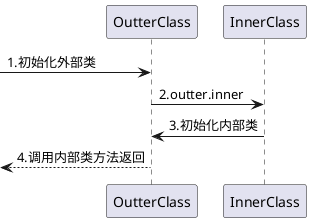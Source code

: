 @startuml
 -> OutterClass: 1.初始化外部类
OutterClass -> InnerClass: 2.outter.inner

InnerClass -> OutterClass: 3.初始化内部类
 <-- OutterClass: 4.调用内部类方法返回
@enduml